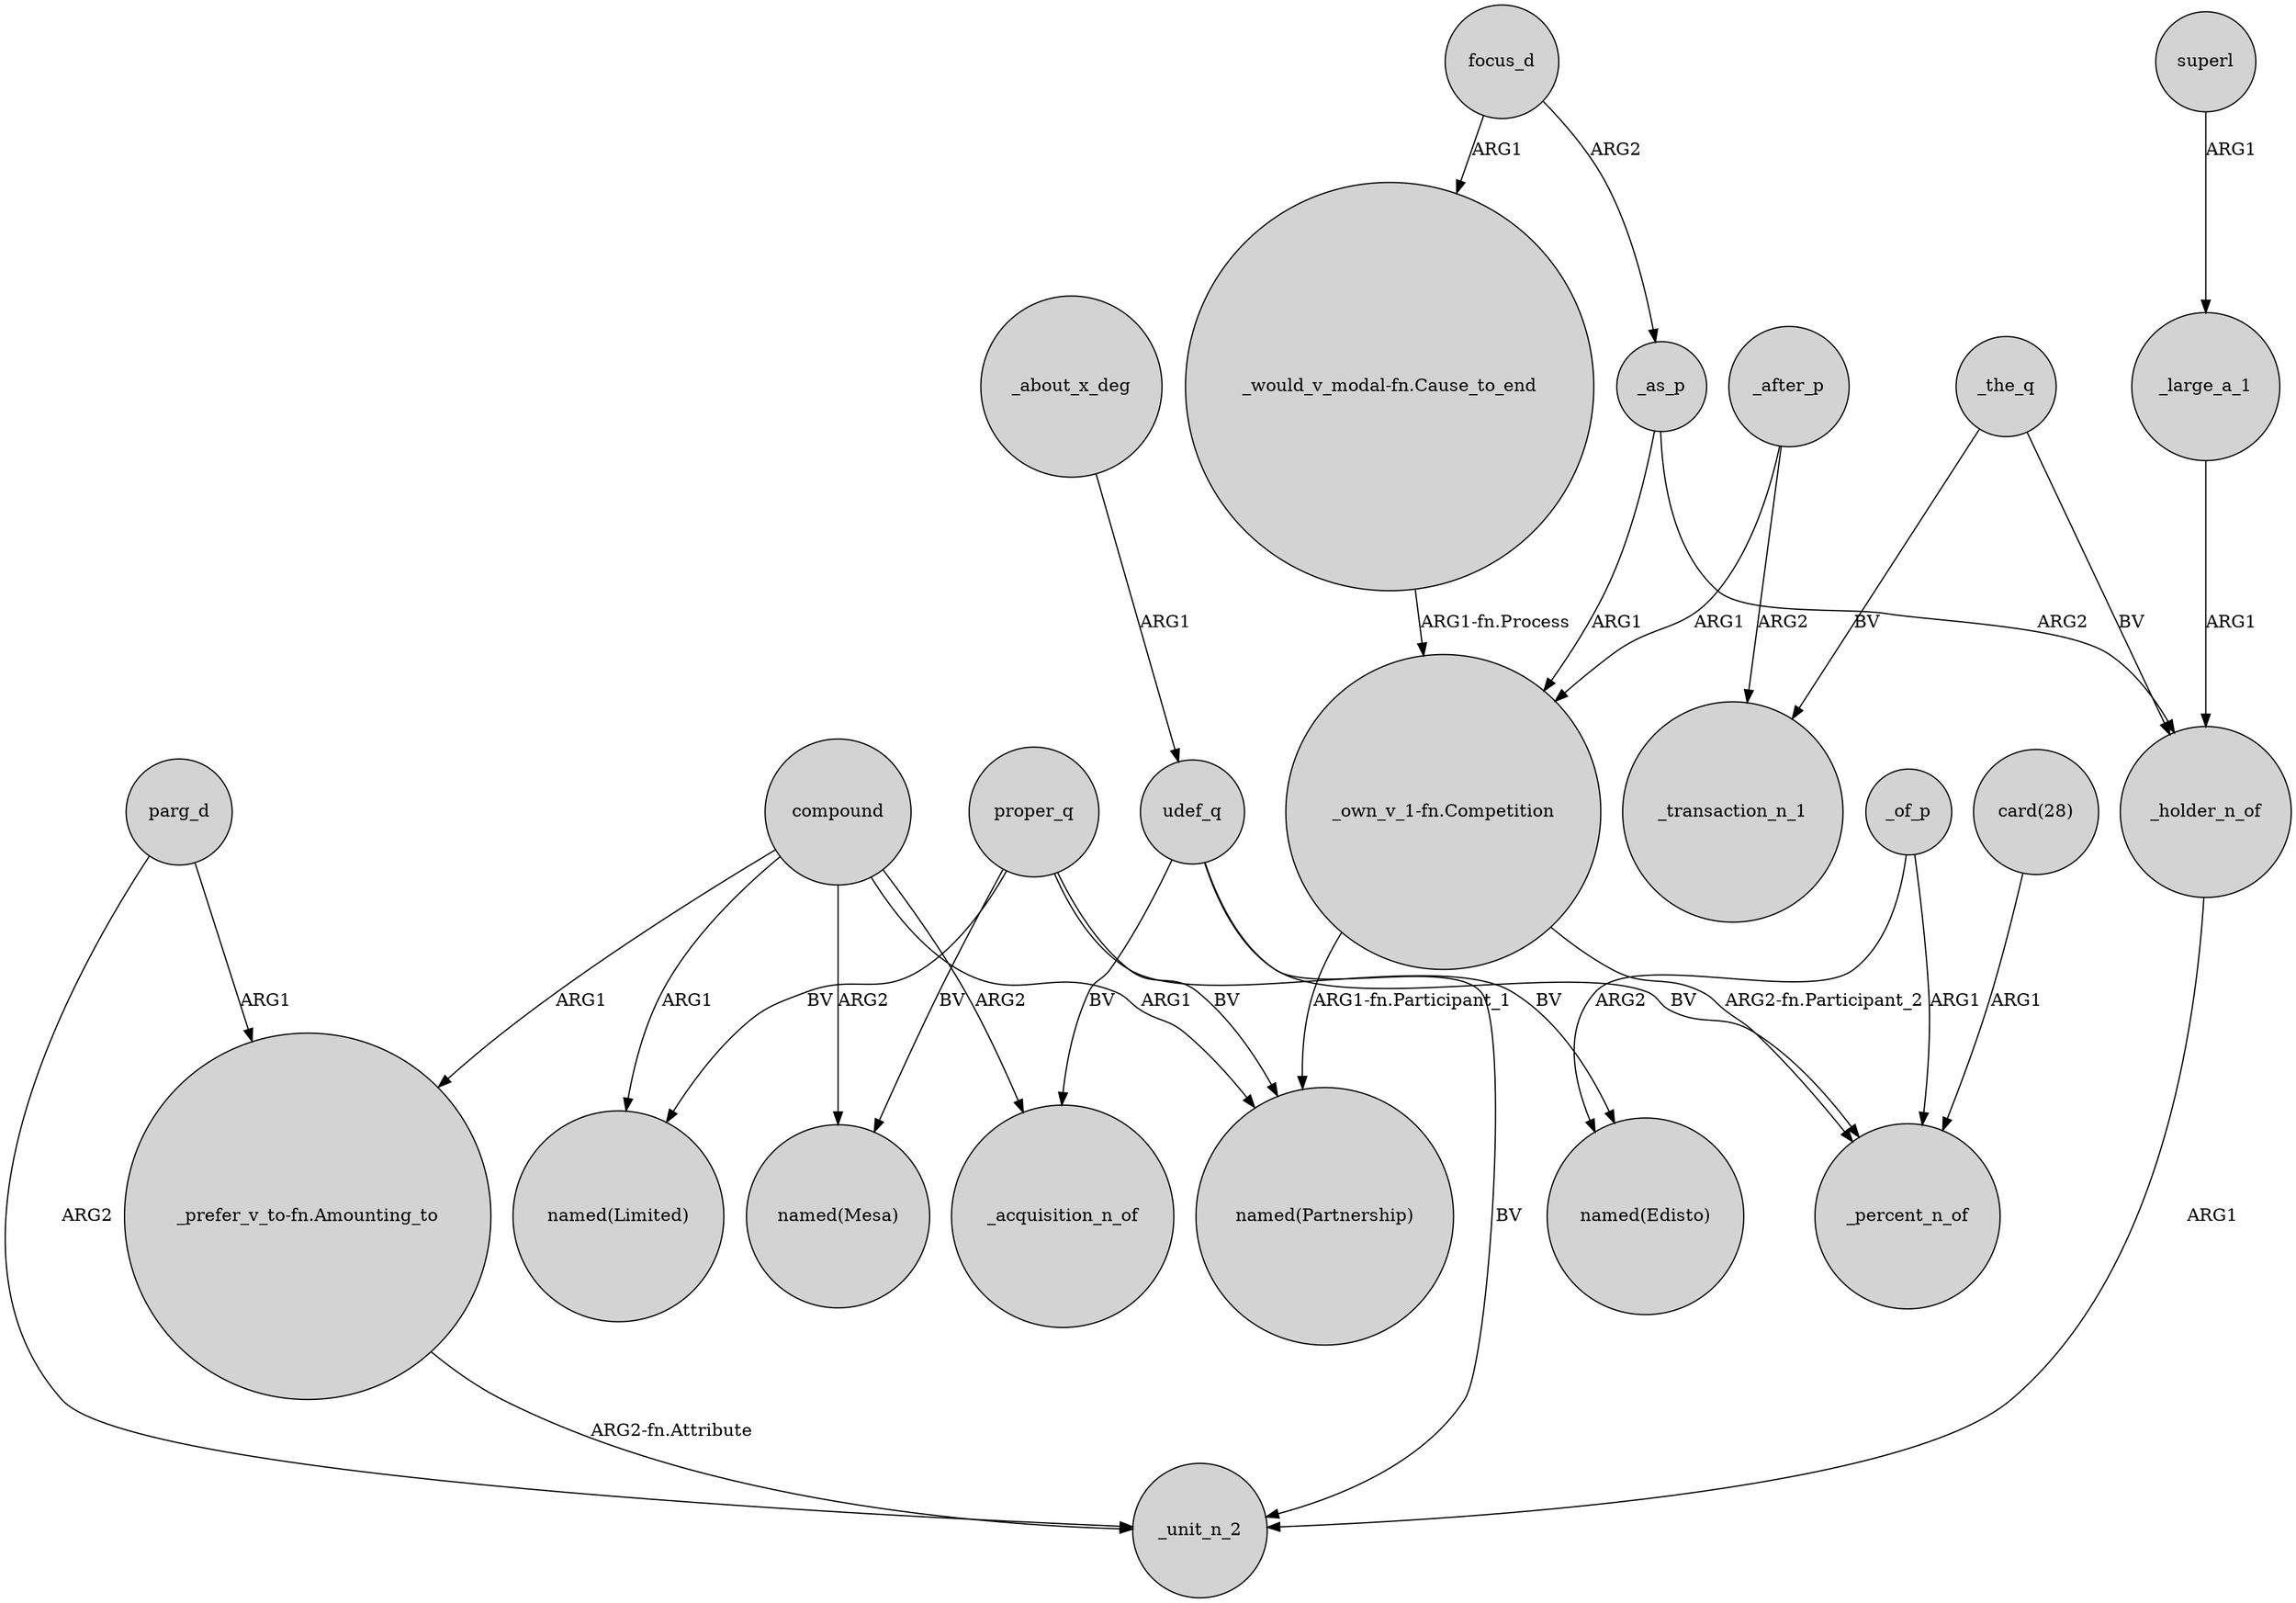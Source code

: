 digraph {
	node [shape=circle style=filled]
	"_own_v_1-fn.Competition" -> "named(Partnership)" [label="ARG1-fn.Participant_1"]
	compound -> "_prefer_v_to-fn.Amounting_to" [label=ARG1]
	proper_q -> "named(Partnership)" [label=BV]
	udef_q -> _unit_n_2 [label=BV]
	compound -> "named(Mesa)" [label=ARG2]
	_of_p -> _percent_n_of [label=ARG1]
	proper_q -> "named(Edisto)" [label=BV]
	"_would_v_modal-fn.Cause_to_end" -> "_own_v_1-fn.Competition" [label="ARG1-fn.Process"]
	parg_d -> "_prefer_v_to-fn.Amounting_to" [label=ARG1]
	_about_x_deg -> udef_q [label=ARG1]
	"card(28)" -> _percent_n_of [label=ARG1]
	"_own_v_1-fn.Competition" -> _percent_n_of [label="ARG2-fn.Participant_2"]
	_the_q -> _transaction_n_1 [label=BV]
	_as_p -> "_own_v_1-fn.Competition" [label=ARG1]
	parg_d -> _unit_n_2 [label=ARG2]
	udef_q -> _percent_n_of [label=BV]
	compound -> "named(Limited)" [label=ARG1]
	_of_p -> "named(Edisto)" [label=ARG2]
	_as_p -> _holder_n_of [label=ARG2]
	"_prefer_v_to-fn.Amounting_to" -> _unit_n_2 [label="ARG2-fn.Attribute"]
	_after_p -> _transaction_n_1 [label=ARG2]
	_large_a_1 -> _holder_n_of [label=ARG1]
	proper_q -> "named(Limited)" [label=BV]
	compound -> "named(Partnership)" [label=ARG1]
	_the_q -> _holder_n_of [label=BV]
	focus_d -> _as_p [label=ARG2]
	_holder_n_of -> _unit_n_2 [label=ARG1]
	focus_d -> "_would_v_modal-fn.Cause_to_end" [label=ARG1]
	proper_q -> "named(Mesa)" [label=BV]
	compound -> _acquisition_n_of [label=ARG2]
	_after_p -> "_own_v_1-fn.Competition" [label=ARG1]
	superl -> _large_a_1 [label=ARG1]
	udef_q -> _acquisition_n_of [label=BV]
}
